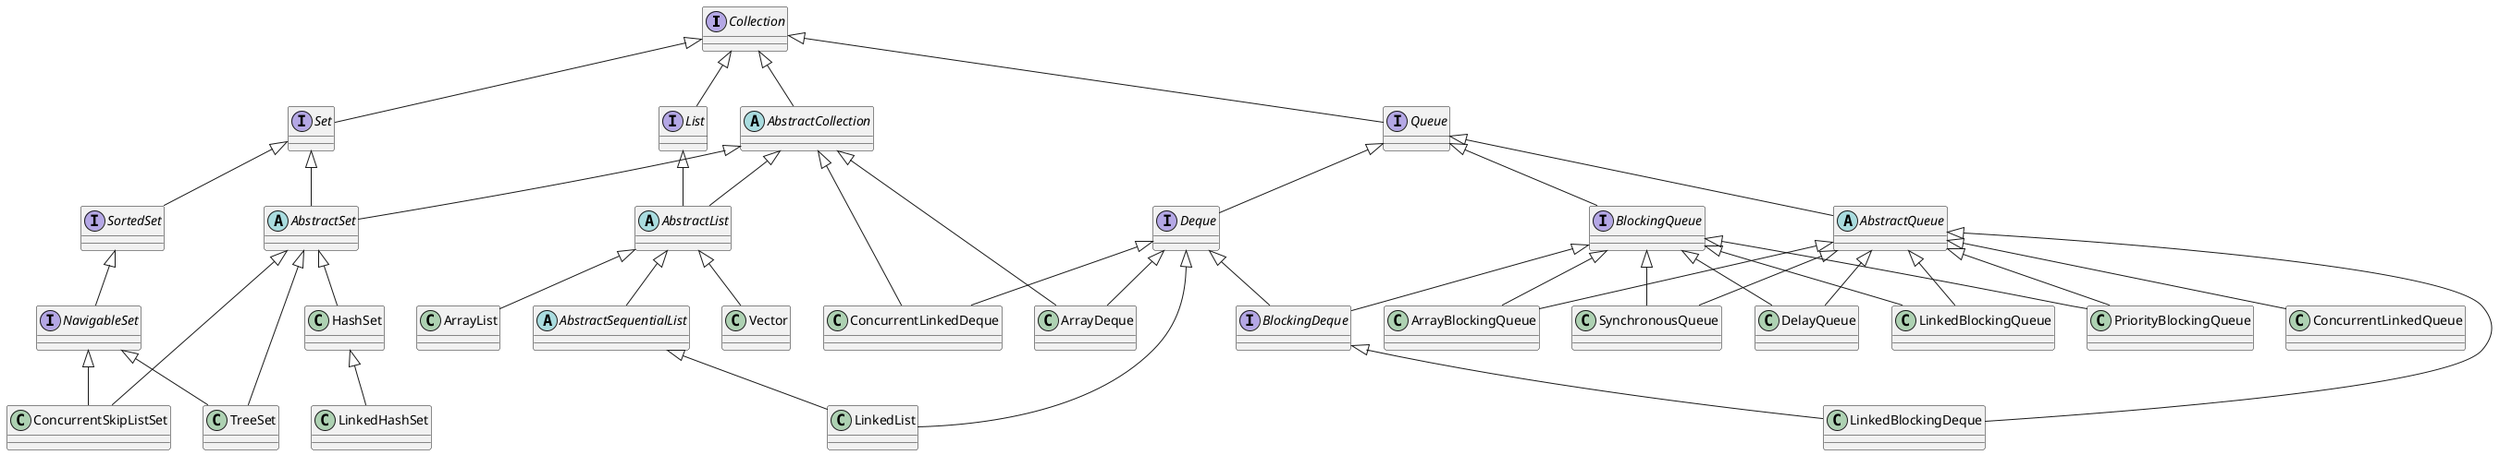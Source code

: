 @startuml

interface Collection

abstract AbstractCollection
interface Set
interface List
interface Queue

interface SortedSet
abstract AbstractSet
class HashSet
class LinkedHashSet
interface NavigableSet
class ConcurrentSkipListSet
class TreeSet

abstract AbstractList
class ArrayList
abstract AbstractSequentialList
class LinkedList
class Vector

interface BlockingQueue
interface Deque
abstract AbstractQueue
class ConcurrentLinkedQueue
interface BlockingDeque
class ArrayDeque
class ConcurrentLinkedDeque
class LinkedBlockingDeque
class ArrayBlockingQueue
class SynchronousQueue
class DelayQueue
class LinkedBlockingQueue
class PriorityBlockingQueue

Collection <|-- Set
Collection <|-- List
Collection <|-- Queue
Collection <|-- AbstractCollection

Set <|-- SortedSet
Set <|-- AbstractSet
AbstractCollection <|-- AbstractSet

SortedSet <|-- NavigableSet
NavigableSet <|-- ConcurrentSkipListSet
AbstractSet <|-- ConcurrentSkipListSet

NavigableSet <|-- TreeSet
AbstractSet <|-- TreeSet

AbstractSet <|-- HashSet
HashSet <|-- LinkedHashSet

List <|-- AbstractList
AbstractCollection <|-- AbstractList
AbstractList <|-- AbstractSequentialList
AbstractList <|-- ArrayList
AbstractList <|-- Vector
AbstractSequentialList <|-- LinkedList

Queue <|-- AbstractQueue
Queue <|-- Deque
Queue <|-- BlockingQueue
AbstractQueue <|-- ConcurrentLinkedQueue
Deque <|-- BlockingDeque
BlockingQueue <|-- BlockingDeque

Deque <|-- LinkedList
Deque <|-- ArrayDeque
AbstractCollection <|-- ArrayDeque
Deque <|-- ConcurrentLinkedDeque
AbstractCollection <|-- ConcurrentLinkedDeque
AbstractQueue <|-- LinkedBlockingDeque
BlockingDeque <|-- LinkedBlockingDeque

BlockingQueue <|-- ArrayBlockingQueue
AbstractQueue <|-- ArrayBlockingQueue

BlockingQueue <|-- SynchronousQueue
AbstractQueue <|-- SynchronousQueue

BlockingQueue <|-- DelayQueue
AbstractQueue <|-- DelayQueue

BlockingQueue <|-- LinkedBlockingQueue
AbstractQueue <|-- LinkedBlockingQueue

BlockingQueue <|-- PriorityBlockingQueue
AbstractQueue <|-- PriorityBlockingQueue
@enduml